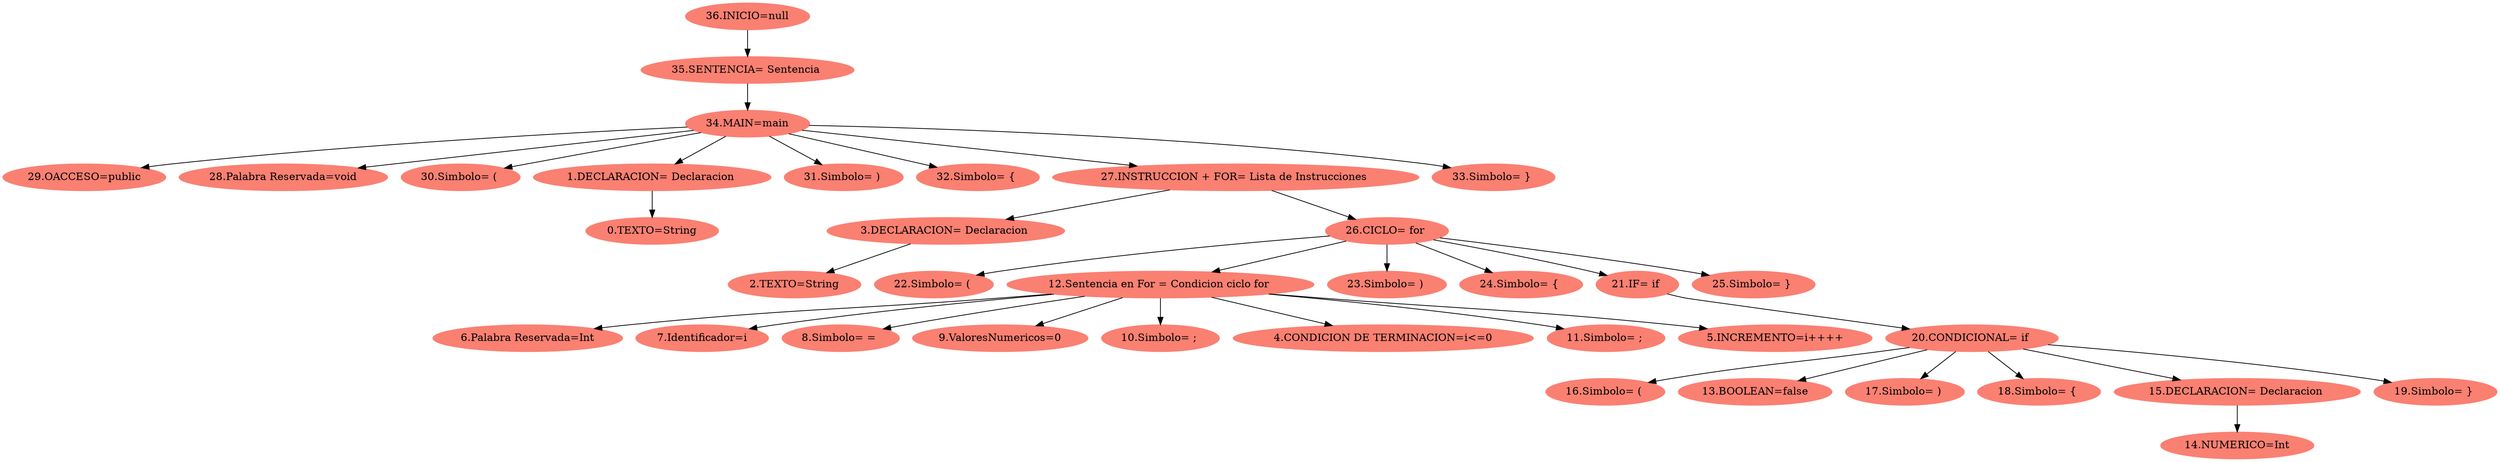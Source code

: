 digraph G {node[shape=ellipse, style=filled, color=salmon]; edge[color=black];rankdir=UD 

"36.INICIO=null"->"35.SENTENCIA= Sentencia ""35.SENTENCIA= Sentencia "->"34.MAIN=main""34.MAIN=main"->"29.OACCESO=public""34.MAIN=main"->"28.Palabra Reservada=void""34.MAIN=main"->"30.Simbolo= ( ""34.MAIN=main"->"1.DECLARACION= Declaracion ""1.DECLARACION= Declaracion "->"0.TEXTO=String""34.MAIN=main"->"31.Simbolo= ) ""34.MAIN=main"->"32.Simbolo= { ""34.MAIN=main"->"27.INSTRUCCION + FOR= Lista de Instrucciones ""27.INSTRUCCION + FOR= Lista de Instrucciones "->"3.DECLARACION= Declaracion ""3.DECLARACION= Declaracion "->"2.TEXTO=String""27.INSTRUCCION + FOR= Lista de Instrucciones "->"26.CICLO= for ""26.CICLO= for "->"22.Simbolo= ( ""26.CICLO= for "->"12.Sentencia en For = Condicion ciclo for ""12.Sentencia en For = Condicion ciclo for "->"6.Palabra Reservada=Int""12.Sentencia en For = Condicion ciclo for "->"7.Identificador=i""12.Sentencia en For = Condicion ciclo for "->"8.Simbolo= = ""12.Sentencia en For = Condicion ciclo for "->"9.ValoresNumericos=0""12.Sentencia en For = Condicion ciclo for "->"10.Simbolo= ; ""12.Sentencia en For = Condicion ciclo for "->"4.CONDICION DE TERMINACION=i<=0""12.Sentencia en For = Condicion ciclo for "->"11.Simbolo= ; ""12.Sentencia en For = Condicion ciclo for "->"5.INCREMENTO=i++++""26.CICLO= for "->"23.Simbolo= ) ""26.CICLO= for "->"24.Simbolo= { ""26.CICLO= for "->"21.IF= if ""21.IF= if "->"20.CONDICIONAL= if ""20.CONDICIONAL= if "->"16.Simbolo= ( ""20.CONDICIONAL= if "->"13.BOOLEAN=false""20.CONDICIONAL= if "->"17.Simbolo= ) ""20.CONDICIONAL= if "->"18.Simbolo= { ""20.CONDICIONAL= if "->"15.DECLARACION= Declaracion ""15.DECLARACION= Declaracion "->"14.NUMERICO=Int""20.CONDICIONAL= if "->"19.Simbolo= } ""26.CICLO= for "->"25.Simbolo= } ""34.MAIN=main"->"33.Simbolo= } "

}
